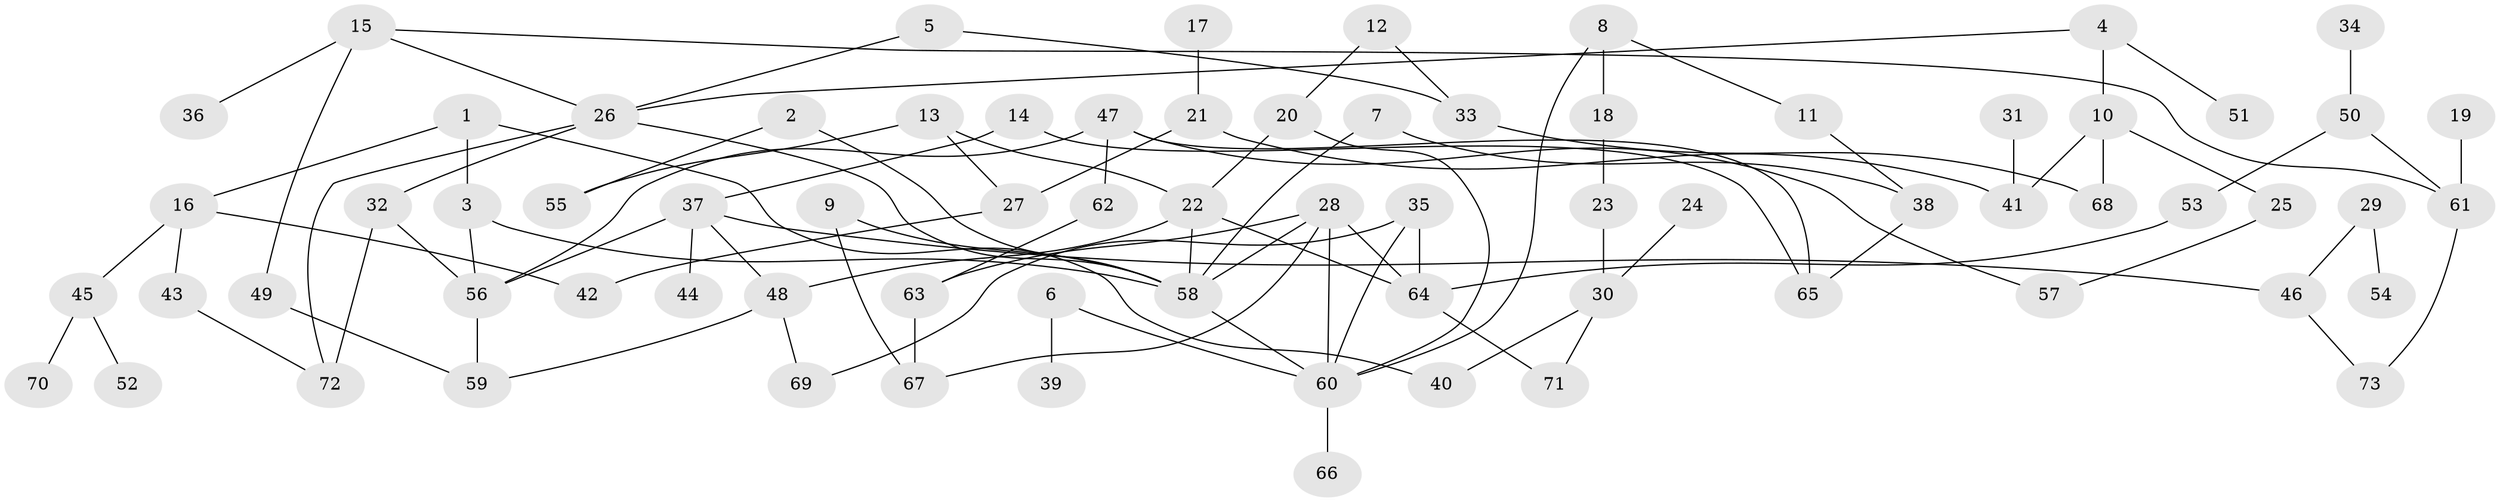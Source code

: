 // original degree distribution, {4: 0.08275862068965517, 3: 0.1793103448275862, 10: 0.006896551724137931, 6: 0.013793103448275862, 2: 0.33793103448275863, 5: 0.06206896551724138, 1: 0.3103448275862069, 8: 0.006896551724137931}
// Generated by graph-tools (version 1.1) at 2025/01/03/09/25 03:01:08]
// undirected, 73 vertices, 99 edges
graph export_dot {
graph [start="1"]
  node [color=gray90,style=filled];
  1;
  2;
  3;
  4;
  5;
  6;
  7;
  8;
  9;
  10;
  11;
  12;
  13;
  14;
  15;
  16;
  17;
  18;
  19;
  20;
  21;
  22;
  23;
  24;
  25;
  26;
  27;
  28;
  29;
  30;
  31;
  32;
  33;
  34;
  35;
  36;
  37;
  38;
  39;
  40;
  41;
  42;
  43;
  44;
  45;
  46;
  47;
  48;
  49;
  50;
  51;
  52;
  53;
  54;
  55;
  56;
  57;
  58;
  59;
  60;
  61;
  62;
  63;
  64;
  65;
  66;
  67;
  68;
  69;
  70;
  71;
  72;
  73;
  1 -- 3 [weight=1.0];
  1 -- 16 [weight=1.0];
  1 -- 40 [weight=1.0];
  2 -- 55 [weight=1.0];
  2 -- 58 [weight=1.0];
  3 -- 56 [weight=1.0];
  3 -- 58 [weight=1.0];
  4 -- 10 [weight=1.0];
  4 -- 26 [weight=1.0];
  4 -- 51 [weight=1.0];
  5 -- 26 [weight=1.0];
  5 -- 33 [weight=1.0];
  6 -- 39 [weight=1.0];
  6 -- 60 [weight=1.0];
  7 -- 38 [weight=2.0];
  7 -- 58 [weight=1.0];
  8 -- 11 [weight=1.0];
  8 -- 18 [weight=1.0];
  8 -- 60 [weight=1.0];
  9 -- 58 [weight=1.0];
  9 -- 67 [weight=1.0];
  10 -- 25 [weight=1.0];
  10 -- 41 [weight=1.0];
  10 -- 68 [weight=1.0];
  11 -- 38 [weight=1.0];
  12 -- 20 [weight=1.0];
  12 -- 33 [weight=1.0];
  13 -- 22 [weight=1.0];
  13 -- 27 [weight=1.0];
  13 -- 55 [weight=1.0];
  14 -- 37 [weight=1.0];
  14 -- 65 [weight=1.0];
  15 -- 26 [weight=1.0];
  15 -- 36 [weight=1.0];
  15 -- 49 [weight=1.0];
  15 -- 61 [weight=1.0];
  16 -- 42 [weight=1.0];
  16 -- 43 [weight=1.0];
  16 -- 45 [weight=1.0];
  17 -- 21 [weight=1.0];
  18 -- 23 [weight=1.0];
  19 -- 61 [weight=1.0];
  20 -- 22 [weight=1.0];
  20 -- 60 [weight=1.0];
  21 -- 27 [weight=1.0];
  21 -- 41 [weight=1.0];
  22 -- 48 [weight=1.0];
  22 -- 58 [weight=1.0];
  22 -- 64 [weight=1.0];
  23 -- 30 [weight=1.0];
  24 -- 30 [weight=1.0];
  25 -- 57 [weight=1.0];
  26 -- 32 [weight=1.0];
  26 -- 58 [weight=1.0];
  26 -- 72 [weight=1.0];
  27 -- 42 [weight=1.0];
  28 -- 58 [weight=1.0];
  28 -- 60 [weight=1.0];
  28 -- 63 [weight=1.0];
  28 -- 64 [weight=1.0];
  28 -- 67 [weight=1.0];
  29 -- 46 [weight=1.0];
  29 -- 54 [weight=1.0];
  30 -- 40 [weight=1.0];
  30 -- 71 [weight=1.0];
  31 -- 41 [weight=1.0];
  32 -- 56 [weight=1.0];
  32 -- 72 [weight=1.0];
  33 -- 68 [weight=1.0];
  34 -- 50 [weight=1.0];
  35 -- 60 [weight=1.0];
  35 -- 64 [weight=1.0];
  35 -- 69 [weight=1.0];
  37 -- 44 [weight=1.0];
  37 -- 46 [weight=1.0];
  37 -- 48 [weight=1.0];
  37 -- 56 [weight=1.0];
  38 -- 65 [weight=1.0];
  43 -- 72 [weight=1.0];
  45 -- 52 [weight=1.0];
  45 -- 70 [weight=1.0];
  46 -- 73 [weight=1.0];
  47 -- 56 [weight=1.0];
  47 -- 57 [weight=1.0];
  47 -- 62 [weight=1.0];
  47 -- 65 [weight=1.0];
  48 -- 59 [weight=1.0];
  48 -- 69 [weight=1.0];
  49 -- 59 [weight=1.0];
  50 -- 53 [weight=1.0];
  50 -- 61 [weight=1.0];
  53 -- 64 [weight=1.0];
  56 -- 59 [weight=1.0];
  58 -- 60 [weight=1.0];
  60 -- 66 [weight=1.0];
  61 -- 73 [weight=1.0];
  62 -- 63 [weight=1.0];
  63 -- 67 [weight=1.0];
  64 -- 71 [weight=1.0];
}
